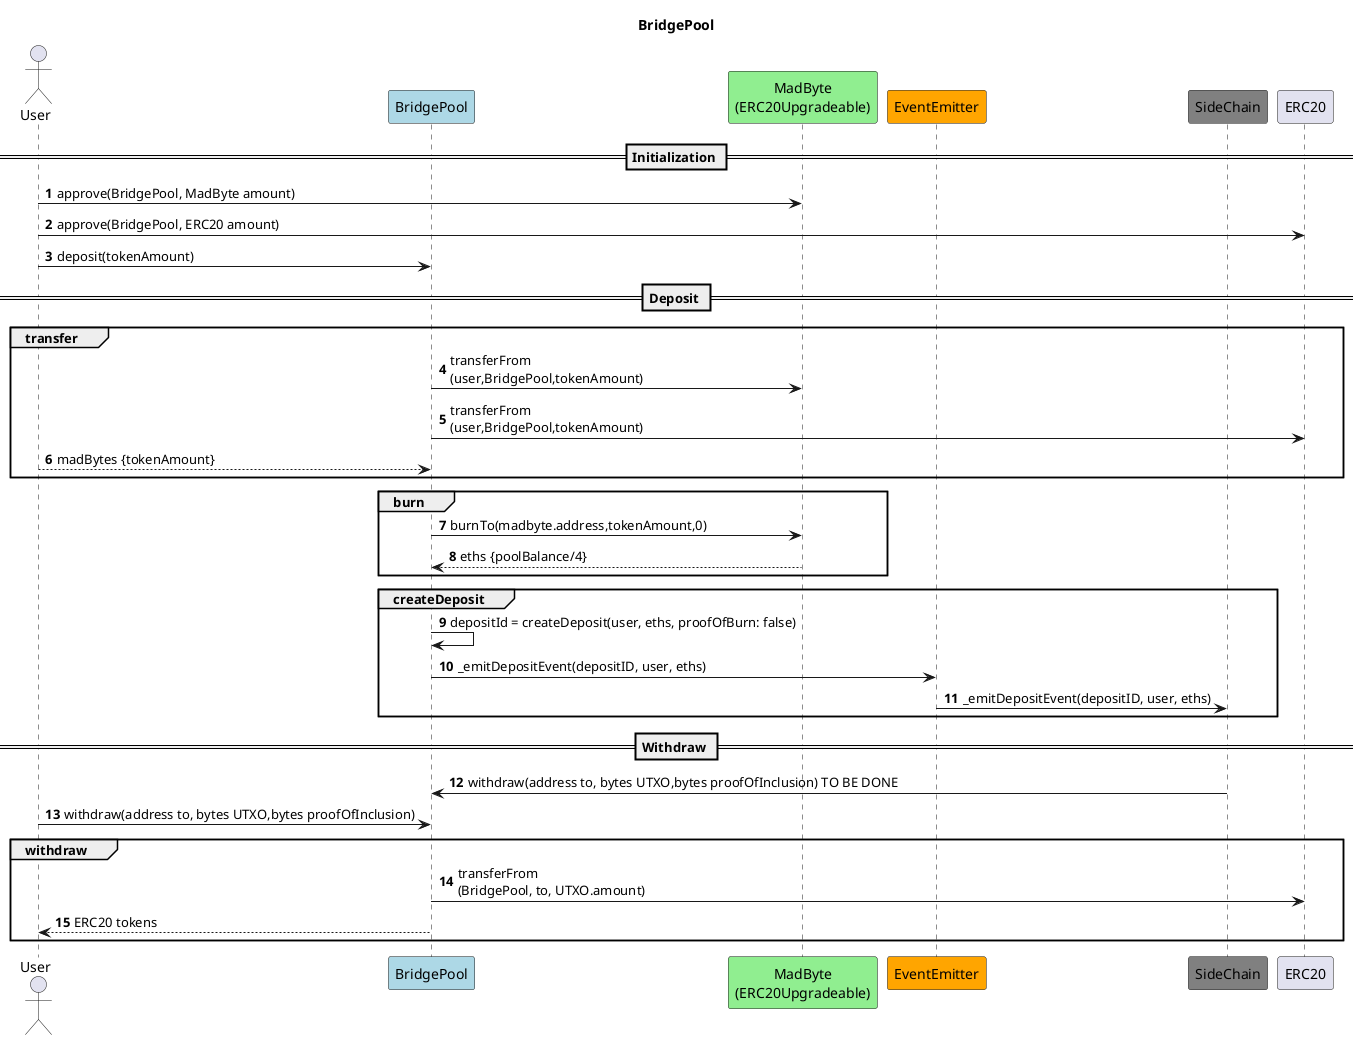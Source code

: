 @startuml name
Actor User
Participant "BridgePool" as BridgePool #LightBlue
Participant "MadByte\n(ERC20Upgradeable)" as MadByte #LightGreen
Participant "EventEmitter" as EventEmitter #Orange
Participant "SideChain" as SideChain #Gray
title BridgePool
autonumber

== Initialization ==

User -> MadByte : approve(BridgePool, MadByte amount)
User -> ERC20 : approve(BridgePool, ERC20 amount)
User -> BridgePool : deposit(tokenAmount)
== Deposit ==
    group transfer       
        BridgePool -> MadByte : transferFrom\n(user,BridgePool,tokenAmount)
        BridgePool -> ERC20 : transferFrom\n(user,BridgePool,tokenAmount)
        User --> BridgePool: madBytes {tokenAmount}
    end
    group burn        
        BridgePool -> MadByte : burnTo(madbyte.address,tokenAmount,0)
        MadByte --> BridgePool: eths {poolBalance/4}
    end
    group createDeposit        
        BridgePool -> BridgePool : depositId = createDeposit(user, eths, proofOfBurn: false)
        BridgePool -> EventEmitter: _emitDepositEvent(depositID, user, eths)
        EventEmitter -> SideChain: _emitDepositEvent(depositID, user, eths)
    end
' Burning is perfomed on side chain
' Asset burned and stored on merkleTree

' User -> BridgePool : requestWithdraw(depositID)
' group withdraw       
'     BridgePool -> EventEmitter : _emitWithdrawalRequestEvent(bytes[] merkleTree)
'     EventEmitter -> SideChain: _emitWithdrawalRequestEvent(bytes[] merkleTree)
' end
== Withdraw ==

SideChain -> BridgePool : withdraw(address to, bytes UTXO,bytes proofOfInclusion) TO BE DONE
User -> BridgePool : withdraw(address to, bytes UTXO,bytes proofOfInclusion)
group withdraw        
'If tx is in proofOfInclusion
    BridgePool -> ERC20 : transferFrom\n(BridgePool, to, UTXO.amount)
    BridgePool --> User: ERC20 tokens
end
@enduml


